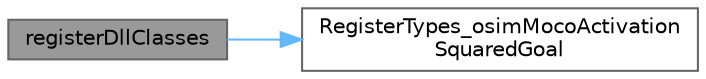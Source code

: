 digraph "registerDllClasses"
{
 // LATEX_PDF_SIZE
  bgcolor="transparent";
  edge [fontname=Helvetica,fontsize=10,labelfontname=Helvetica,labelfontsize=10];
  node [fontname=Helvetica,fontsize=10,shape=box,height=0.2,width=0.4];
  rankdir="LR";
  Node1 [id="Node000001",label="registerDllClasses",height=0.2,width=0.4,color="gray40", fillcolor="grey60", style="filled", fontcolor="black",tooltip=" "];
  Node1 -> Node2 [id="edge1_Node000001_Node000002",color="steelblue1",style="solid",tooltip=" "];
  Node2 [id="Node000002",label="RegisterTypes_osimMocoActivation\lSquaredGoal",height=0.2,width=0.4,color="grey40", fillcolor="white", style="filled",URL="$compat_2_moco_activation_squared_goal_2_register_types__osim_moco_activation_squared_goal_8cpp.html#afd2415e29064aadb82c00171d0f7ebd3",tooltip=" "];
}
